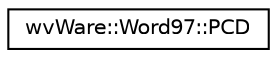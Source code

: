 digraph "类继承关系图"
{
  edge [fontname="Helvetica",fontsize="10",labelfontname="Helvetica",labelfontsize="10"];
  node [fontname="Helvetica",fontsize="10",shape=record];
  rankdir="LR";
  Node0 [label="wvWare::Word97::PCD",height=0.2,width=0.4,color="black", fillcolor="white", style="filled",URL="$structwv_ware_1_1_word97_1_1_p_c_d.html"];
}

